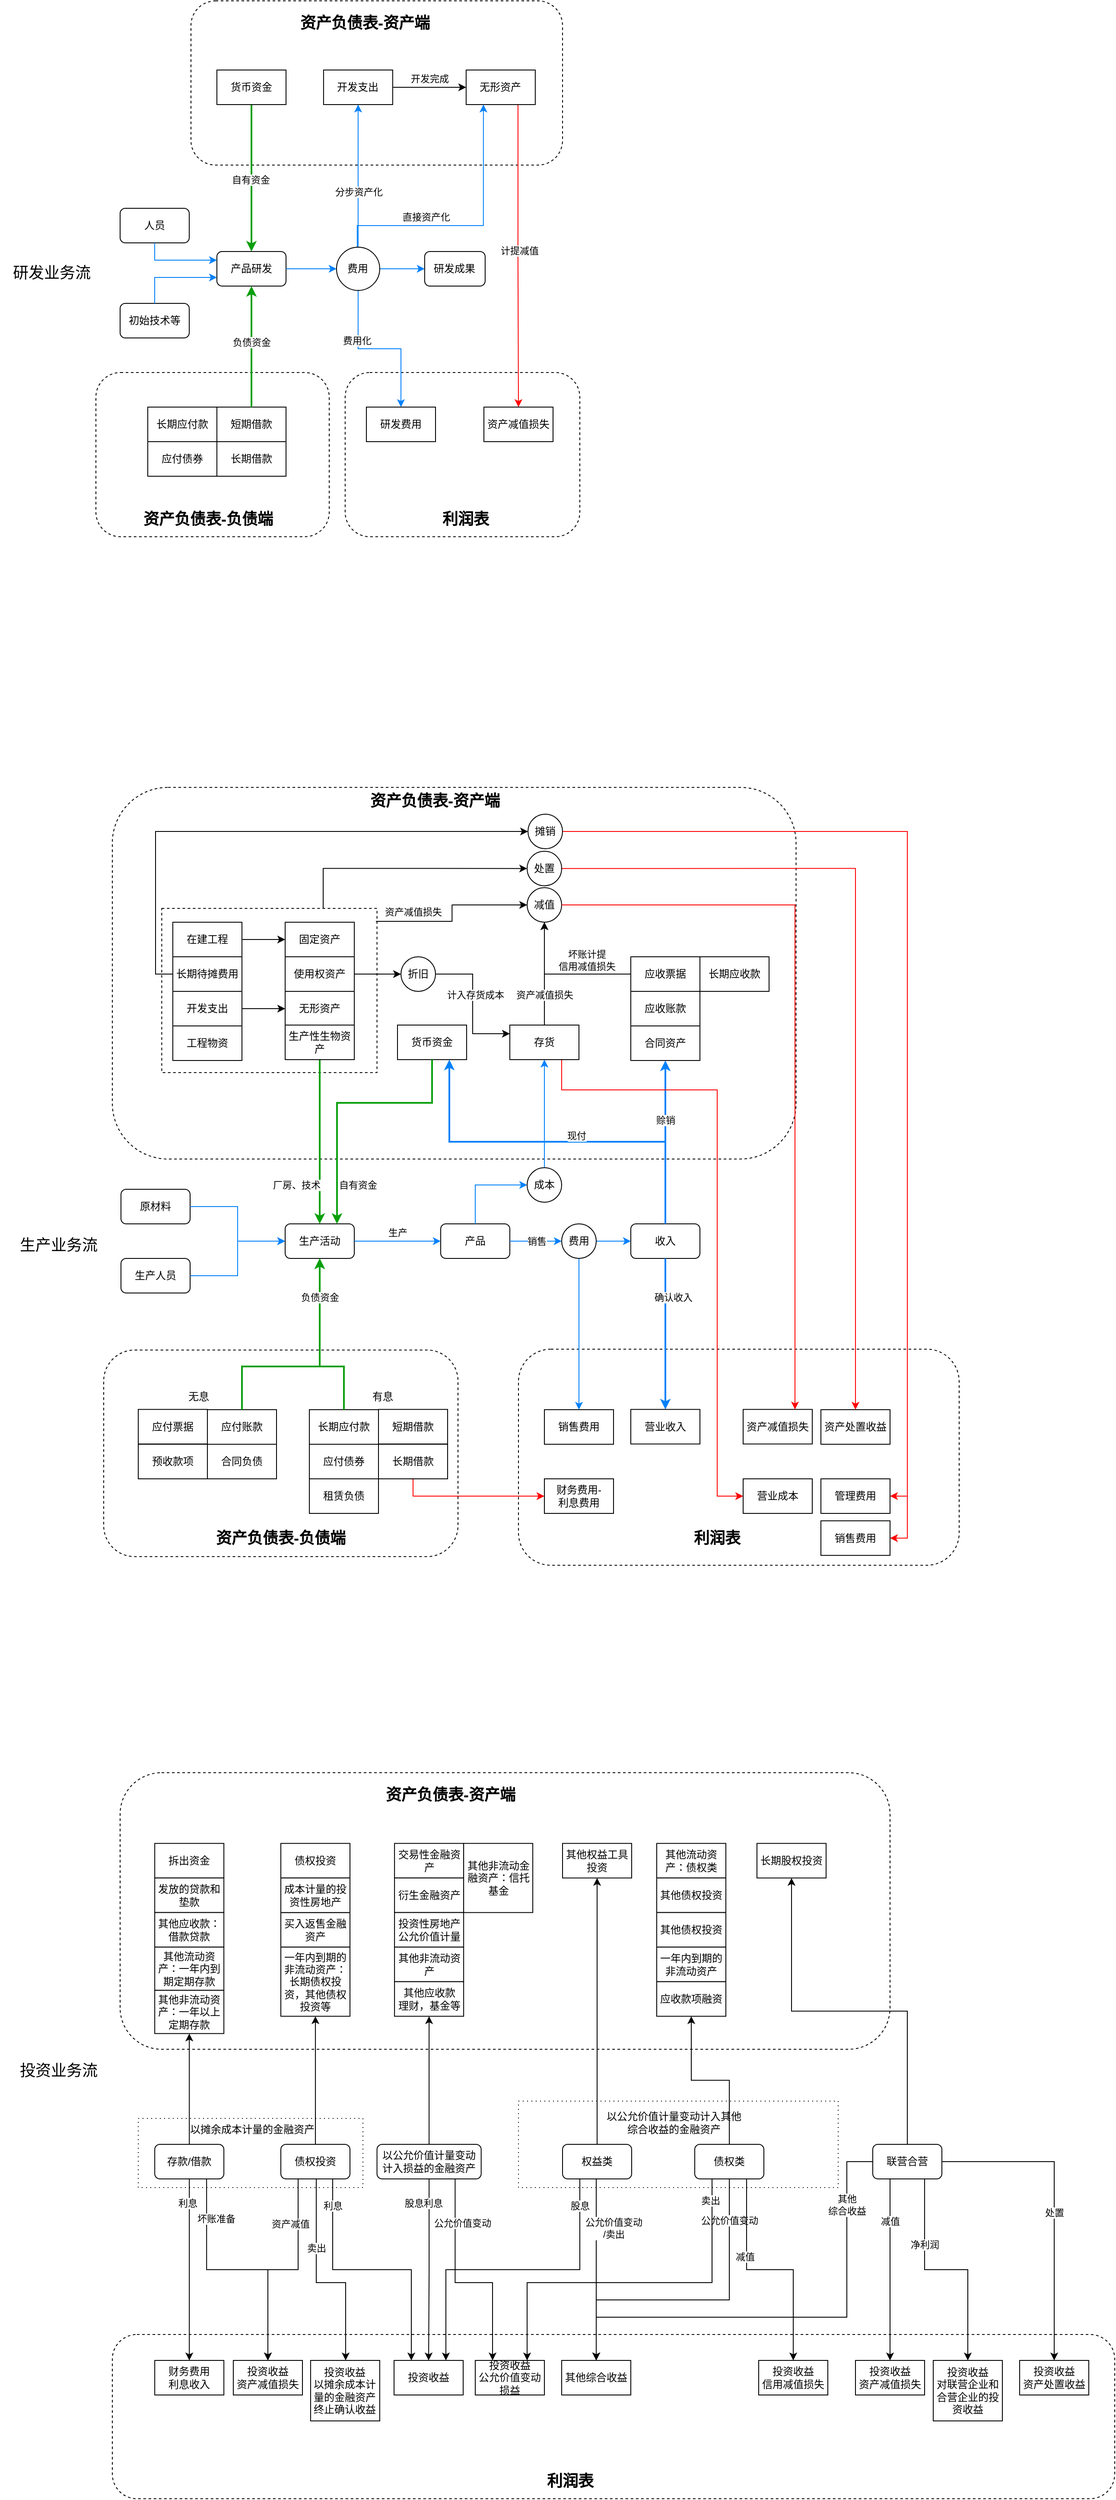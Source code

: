 <mxfile version="24.9.0">
  <diagram name="Page-1" id="RIPOSOB8vfV2EPrKnL5X">
    <mxGraphModel dx="1529" dy="955" grid="1" gridSize="10" guides="1" tooltips="1" connect="1" arrows="1" fold="1" page="1" pageScale="1" pageWidth="850" pageHeight="1100" math="0" shadow="0">
      <root>
        <mxCell id="0" />
        <mxCell id="1" parent="0" />
        <mxCell id="g10ouUUuRNhTddTcwMs_-15" value="" style="rounded=1;whiteSpace=wrap;html=1;dashed=1;" vertex="1" parent="1">
          <mxGeometry x="130" y="1080" width="791.25" height="430" as="geometry" />
        </mxCell>
        <mxCell id="g10ouUUuRNhTddTcwMs_-18" value="" style="rounded=0;whiteSpace=wrap;html=1;dashed=1;" vertex="1" parent="1">
          <mxGeometry x="187.19" y="1220" width="249.09" height="190" as="geometry" />
        </mxCell>
        <mxCell id="5t_itrXpZTU33Db9cG_B-16" value="" style="rounded=0;whiteSpace=wrap;html=1;dashed=1;dashPattern=1 4;" parent="1" vertex="1">
          <mxGeometry x="600" y="2600" width="370" height="100" as="geometry" />
        </mxCell>
        <mxCell id="5t_itrXpZTU33Db9cG_B-13" value="" style="rounded=0;whiteSpace=wrap;html=1;dashed=1;dashPattern=1 4;" parent="1" vertex="1">
          <mxGeometry x="160" y="2620" width="260" height="80" as="geometry" />
        </mxCell>
        <mxCell id="PDw0ZhWUSigSXVAjHn8G-229" value="" style="rounded=1;whiteSpace=wrap;html=1;dashed=1;" parent="1" vertex="1">
          <mxGeometry x="399.44" y="600" width="271.56" height="190" as="geometry" />
        </mxCell>
        <mxCell id="PDw0ZhWUSigSXVAjHn8G-230" value="&lt;span style=&quot;font-size: 18px;&quot;&gt;&lt;b&gt;利润表&lt;/b&gt;&lt;/span&gt;" style="text;html=1;align=center;verticalAlign=middle;whiteSpace=wrap;rounded=0;" parent="1" vertex="1">
          <mxGeometry x="459.354" y="759.998" width="160.169" height="20.821" as="geometry" />
        </mxCell>
        <mxCell id="PDw0ZhWUSigSXVAjHn8G-227" value="" style="rounded=1;whiteSpace=wrap;html=1;dashed=1;" parent="1" vertex="1">
          <mxGeometry x="111" y="600" width="270" height="190" as="geometry" />
        </mxCell>
        <mxCell id="PDw0ZhWUSigSXVAjHn8G-228" value="&lt;span style=&quot;font-size: 18px;&quot;&gt;&lt;b&gt;资产负债表-负债端&lt;/b&gt;&lt;/span&gt;" style="text;html=1;align=center;verticalAlign=middle;whiteSpace=wrap;rounded=0;" parent="1" vertex="1">
          <mxGeometry x="160.914" y="759.998" width="160.169" height="20.821" as="geometry" />
        </mxCell>
        <mxCell id="PDw0ZhWUSigSXVAjHn8G-225" value="" style="rounded=1;whiteSpace=wrap;html=1;dashed=1;" parent="1" vertex="1">
          <mxGeometry x="221" y="170" width="430" height="190" as="geometry" />
        </mxCell>
        <mxCell id="PDw0ZhWUSigSXVAjHn8G-226" value="&lt;span style=&quot;font-size: 18px;&quot;&gt;&lt;b&gt;资产负债表-资产端&lt;/b&gt;&lt;/span&gt;" style="text;html=1;align=center;verticalAlign=middle;whiteSpace=wrap;rounded=0;" parent="1" vertex="1">
          <mxGeometry x="344.12" y="180" width="156.88" height="31.82" as="geometry" />
        </mxCell>
        <mxCell id="PDw0ZhWUSigSXVAjHn8G-161" value="" style="rounded=1;whiteSpace=wrap;html=1;dashed=1;" parent="1" vertex="1">
          <mxGeometry x="600" y="1730" width="510" height="250" as="geometry" />
        </mxCell>
        <mxCell id="PDw0ZhWUSigSXVAjHn8G-168" value="" style="rounded=1;whiteSpace=wrap;html=1;dashed=1;" parent="1" vertex="1">
          <mxGeometry x="120" y="1731" width="410.01" height="239" as="geometry" />
        </mxCell>
        <mxCell id="PDw0ZhWUSigSXVAjHn8G-4" value="&lt;font style=&quot;font-size: 18px;&quot;&gt;研发业务流&lt;/font&gt;" style="text;html=1;align=center;verticalAlign=middle;whiteSpace=wrap;rounded=0;" parent="1" vertex="1">
          <mxGeometry y="460" width="120" height="50" as="geometry" />
        </mxCell>
        <mxCell id="PDw0ZhWUSigSXVAjHn8G-14" style="edgeStyle=orthogonalEdgeStyle;rounded=0;orthogonalLoop=1;jettySize=auto;html=1;exitX=0.5;exitY=1;exitDx=0;exitDy=0;strokeColor=#0081fa;strokeWidth=1;" parent="1" source="PDw0ZhWUSigSXVAjHn8G-37" target="PDw0ZhWUSigSXVAjHn8G-13" edge="1">
          <mxGeometry relative="1" as="geometry" />
        </mxCell>
        <mxCell id="PDw0ZhWUSigSXVAjHn8G-15" value="费用化" style="edgeLabel;html=1;align=center;verticalAlign=middle;resizable=0;points=[];" parent="PDw0ZhWUSigSXVAjHn8G-14" vertex="1" connectable="0">
          <mxGeometry x="-0.375" y="-2" relative="1" as="geometry">
            <mxPoint as="offset" />
          </mxGeometry>
        </mxCell>
        <mxCell id="PDw0ZhWUSigSXVAjHn8G-27" style="edgeStyle=orthogonalEdgeStyle;rounded=0;orthogonalLoop=1;jettySize=auto;html=1;exitX=1;exitY=0.5;exitDx=0;exitDy=0;strokeColor=#0081fa;" parent="1" source="PDw0ZhWUSigSXVAjHn8G-37" target="PDw0ZhWUSigSXVAjHn8G-7" edge="1">
          <mxGeometry relative="1" as="geometry" />
        </mxCell>
        <mxCell id="PDw0ZhWUSigSXVAjHn8G-6" value="产品研发" style="rounded=1;whiteSpace=wrap;html=1;" parent="1" vertex="1">
          <mxGeometry x="251" y="460" width="80" height="40" as="geometry" />
        </mxCell>
        <mxCell id="PDw0ZhWUSigSXVAjHn8G-7" value="研发成果" style="rounded=1;whiteSpace=wrap;html=1;" parent="1" vertex="1">
          <mxGeometry x="491.44" y="460" width="70" height="40" as="geometry" />
        </mxCell>
        <mxCell id="PDw0ZhWUSigSXVAjHn8G-13" value="研发费用" style="rounded=0;whiteSpace=wrap;html=1;" parent="1" vertex="1">
          <mxGeometry x="424" y="640" width="80" height="40" as="geometry" />
        </mxCell>
        <mxCell id="PDw0ZhWUSigSXVAjHn8G-16" style="edgeStyle=orthogonalEdgeStyle;rounded=0;orthogonalLoop=1;jettySize=auto;html=1;exitX=0.5;exitY=0;exitDx=0;exitDy=0;strokeColor=#0081fa;strokeWidth=1;entryX=0.5;entryY=1;entryDx=0;entryDy=0;" parent="1" source="PDw0ZhWUSigSXVAjHn8G-37" edge="1">
          <mxGeometry relative="1" as="geometry">
            <mxPoint x="299.44" y="510" as="sourcePoint" />
            <mxPoint x="414.44" y="290" as="targetPoint" />
          </mxGeometry>
        </mxCell>
        <mxCell id="PDw0ZhWUSigSXVAjHn8G-17" value="分步资产化" style="edgeLabel;html=1;align=center;verticalAlign=middle;resizable=0;points=[];" parent="PDw0ZhWUSigSXVAjHn8G-16" vertex="1" connectable="0">
          <mxGeometry x="-0.375" y="-2" relative="1" as="geometry">
            <mxPoint x="-2" y="-13" as="offset" />
          </mxGeometry>
        </mxCell>
        <mxCell id="PDw0ZhWUSigSXVAjHn8G-22" value="开发完成" style="edgeStyle=orthogonalEdgeStyle;rounded=0;orthogonalLoop=1;jettySize=auto;html=1;exitX=1;exitY=0.5;exitDx=0;exitDy=0;" parent="1" target="PDw0ZhWUSigSXVAjHn8G-19" edge="1">
          <mxGeometry y="10" relative="1" as="geometry">
            <mxPoint x="454.44" y="270" as="sourcePoint" />
            <Array as="points">
              <mxPoint x="491.44" y="270" />
              <mxPoint x="491.44" y="270" />
            </Array>
            <mxPoint as="offset" />
          </mxGeometry>
        </mxCell>
        <mxCell id="PDw0ZhWUSigSXVAjHn8G-18" value="开发支出" style="rounded=0;whiteSpace=wrap;html=1;" parent="1" vertex="1">
          <mxGeometry x="374.44" y="250" width="80" height="40" as="geometry" />
        </mxCell>
        <mxCell id="PDw0ZhWUSigSXVAjHn8G-25" style="edgeStyle=orthogonalEdgeStyle;rounded=0;orthogonalLoop=1;jettySize=auto;html=1;exitX=0.75;exitY=1;exitDx=0;exitDy=0;entryX=0.5;entryY=0;entryDx=0;entryDy=0;strokeColor=#ff0000;" parent="1" source="PDw0ZhWUSigSXVAjHn8G-19" target="PDw0ZhWUSigSXVAjHn8G-23" edge="1">
          <mxGeometry relative="1" as="geometry" />
        </mxCell>
        <mxCell id="PDw0ZhWUSigSXVAjHn8G-26" value="计提减值" style="edgeLabel;html=1;align=center;verticalAlign=middle;resizable=0;points=[];" parent="PDw0ZhWUSigSXVAjHn8G-25" vertex="1" connectable="0">
          <mxGeometry x="-0.039" y="1" relative="1" as="geometry">
            <mxPoint as="offset" />
          </mxGeometry>
        </mxCell>
        <mxCell id="PDw0ZhWUSigSXVAjHn8G-19" value="无形资产" style="rounded=0;whiteSpace=wrap;html=1;" parent="1" vertex="1">
          <mxGeometry x="539.44" y="250" width="80" height="40" as="geometry" />
        </mxCell>
        <mxCell id="PDw0ZhWUSigSXVAjHn8G-23" value="资产减值损失" style="rounded=0;whiteSpace=wrap;html=1;" parent="1" vertex="1">
          <mxGeometry x="560" y="640" width="80" height="40" as="geometry" />
        </mxCell>
        <mxCell id="PDw0ZhWUSigSXVAjHn8G-30" style="edgeStyle=orthogonalEdgeStyle;rounded=0;orthogonalLoop=1;jettySize=auto;html=1;strokeColor=#0081fa;strokeWidth=1;exitX=0.5;exitY=0;exitDx=0;exitDy=0;entryX=0.25;entryY=1;entryDx=0;entryDy=0;" parent="1" target="PDw0ZhWUSigSXVAjHn8G-19" edge="1">
          <mxGeometry relative="1" as="geometry">
            <mxPoint x="413.44" y="455" as="sourcePoint" />
            <mxPoint x="771.44" y="430" as="targetPoint" />
            <Array as="points">
              <mxPoint x="413" y="430" />
              <mxPoint x="559" y="430" />
            </Array>
          </mxGeometry>
        </mxCell>
        <mxCell id="PDw0ZhWUSigSXVAjHn8G-31" value="直接资产化" style="edgeLabel;html=1;align=center;verticalAlign=middle;resizable=0;points=[];" parent="PDw0ZhWUSigSXVAjHn8G-30" vertex="1" connectable="0">
          <mxGeometry x="-0.375" y="-2" relative="1" as="geometry">
            <mxPoint x="7" y="-12" as="offset" />
          </mxGeometry>
        </mxCell>
        <mxCell id="PDw0ZhWUSigSXVAjHn8G-35" value="人员" style="rounded=1;whiteSpace=wrap;html=1;" parent="1" vertex="1">
          <mxGeometry x="139" y="410" width="80" height="40" as="geometry" />
        </mxCell>
        <mxCell id="PDw0ZhWUSigSXVAjHn8G-36" value="初始技术等" style="rounded=1;whiteSpace=wrap;html=1;" parent="1" vertex="1">
          <mxGeometry x="139" y="520" width="80" height="40" as="geometry" />
        </mxCell>
        <mxCell id="PDw0ZhWUSigSXVAjHn8G-39" value="" style="edgeStyle=orthogonalEdgeStyle;rounded=0;orthogonalLoop=1;jettySize=auto;html=1;exitX=1;exitY=0.5;exitDx=0;exitDy=0;strokeColor=#0081fa;" parent="1" source="PDw0ZhWUSigSXVAjHn8G-6" target="PDw0ZhWUSigSXVAjHn8G-37" edge="1">
          <mxGeometry relative="1" as="geometry">
            <mxPoint x="299" y="480" as="sourcePoint" />
            <mxPoint x="424" y="480" as="targetPoint" />
          </mxGeometry>
        </mxCell>
        <mxCell id="PDw0ZhWUSigSXVAjHn8G-37" value="费用" style="ellipse;whiteSpace=wrap;html=1;aspect=fixed;" parent="1" vertex="1">
          <mxGeometry x="389.44" y="455" width="50" height="50" as="geometry" />
        </mxCell>
        <mxCell id="PDw0ZhWUSigSXVAjHn8G-42" value="" style="edgeStyle=orthogonalEdgeStyle;rounded=0;orthogonalLoop=1;jettySize=auto;html=1;strokeColor=#0081fa;exitX=0.5;exitY=1;exitDx=0;exitDy=0;entryX=0;entryY=0.25;entryDx=0;entryDy=0;" parent="1" source="PDw0ZhWUSigSXVAjHn8G-35" target="PDw0ZhWUSigSXVAjHn8G-6" edge="1">
          <mxGeometry relative="1" as="geometry">
            <mxPoint x="251" y="530" as="sourcePoint" />
            <mxPoint x="369" y="490" as="targetPoint" />
          </mxGeometry>
        </mxCell>
        <mxCell id="PDw0ZhWUSigSXVAjHn8G-43" value="" style="edgeStyle=orthogonalEdgeStyle;rounded=0;orthogonalLoop=1;jettySize=auto;html=1;strokeColor=#0081fa;exitX=0.5;exitY=0;exitDx=0;exitDy=0;entryX=0;entryY=0.75;entryDx=0;entryDy=0;" parent="1" source="PDw0ZhWUSigSXVAjHn8G-36" target="PDw0ZhWUSigSXVAjHn8G-6" edge="1">
          <mxGeometry relative="1" as="geometry">
            <mxPoint x="189" y="460" as="sourcePoint" />
            <mxPoint x="261" y="480" as="targetPoint" />
          </mxGeometry>
        </mxCell>
        <mxCell id="PDw0ZhWUSigSXVAjHn8G-45" value="" style="edgeStyle=orthogonalEdgeStyle;rounded=0;orthogonalLoop=1;jettySize=auto;html=1;exitX=0.5;exitY=1;exitDx=0;exitDy=0;strokeColor=#099f0c;strokeWidth=2;entryX=0.5;entryY=0;entryDx=0;entryDy=0;" parent="1" source="PDw0ZhWUSigSXVAjHn8G-9" target="PDw0ZhWUSigSXVAjHn8G-6" edge="1">
          <mxGeometry relative="1" as="geometry">
            <mxPoint x="291" y="235" as="sourcePoint" />
            <mxPoint x="291" y="360" as="targetPoint" />
          </mxGeometry>
        </mxCell>
        <mxCell id="PDw0ZhWUSigSXVAjHn8G-55" value="自有资金" style="edgeLabel;html=1;align=center;verticalAlign=middle;resizable=0;points=[];" parent="PDw0ZhWUSigSXVAjHn8G-45" vertex="1" connectable="0">
          <mxGeometry x="0.021" y="-1" relative="1" as="geometry">
            <mxPoint as="offset" />
          </mxGeometry>
        </mxCell>
        <mxCell id="PDw0ZhWUSigSXVAjHn8G-9" value="货币资金" style="rounded=0;whiteSpace=wrap;html=1;" parent="1" vertex="1">
          <mxGeometry x="251" y="250" width="80" height="40" as="geometry" />
        </mxCell>
        <mxCell id="PDw0ZhWUSigSXVAjHn8G-47" value="应付债券" style="rounded=0;whiteSpace=wrap;html=1;" parent="1" vertex="1">
          <mxGeometry x="171" y="680" width="80" height="40" as="geometry" />
        </mxCell>
        <mxCell id="PDw0ZhWUSigSXVAjHn8G-48" value="短期借款" style="rounded=0;whiteSpace=wrap;html=1;" parent="1" vertex="1">
          <mxGeometry x="251" y="640" width="80" height="40" as="geometry" />
        </mxCell>
        <mxCell id="PDw0ZhWUSigSXVAjHn8G-49" value="长期借款" style="rounded=0;whiteSpace=wrap;html=1;" parent="1" vertex="1">
          <mxGeometry x="251" y="680" width="80" height="40" as="geometry" />
        </mxCell>
        <mxCell id="PDw0ZhWUSigSXVAjHn8G-50" value="长期应付款" style="rounded=0;whiteSpace=wrap;html=1;" parent="1" vertex="1">
          <mxGeometry x="171" y="640" width="80" height="40" as="geometry" />
        </mxCell>
        <mxCell id="PDw0ZhWUSigSXVAjHn8G-56" value="" style="edgeStyle=orthogonalEdgeStyle;rounded=0;orthogonalLoop=1;jettySize=auto;html=1;exitX=0.5;exitY=0;exitDx=0;exitDy=0;strokeColor=#099f0c;strokeWidth=2;entryX=0.5;entryY=1;entryDx=0;entryDy=0;" parent="1" source="PDw0ZhWUSigSXVAjHn8G-48" target="PDw0ZhWUSigSXVAjHn8G-6" edge="1">
          <mxGeometry relative="1" as="geometry">
            <mxPoint x="221" y="300" as="sourcePoint" />
            <mxPoint x="301" y="500" as="targetPoint" />
          </mxGeometry>
        </mxCell>
        <mxCell id="PDw0ZhWUSigSXVAjHn8G-231" value="负债资金" style="edgeLabel;html=1;align=center;verticalAlign=middle;resizable=0;points=[];" parent="PDw0ZhWUSigSXVAjHn8G-56" vertex="1" connectable="0">
          <mxGeometry x="0.077" relative="1" as="geometry">
            <mxPoint as="offset" />
          </mxGeometry>
        </mxCell>
        <mxCell id="PDw0ZhWUSigSXVAjHn8G-60" value="生产人员" style="rounded=1;whiteSpace=wrap;html=1;" parent="1" vertex="1">
          <mxGeometry x="140" y="1625" width="80" height="40" as="geometry" />
        </mxCell>
        <mxCell id="PDw0ZhWUSigSXVAjHn8G-61" value="生产活动" style="rounded=1;whiteSpace=wrap;html=1;" parent="1" vertex="1">
          <mxGeometry x="330" y="1585" width="80" height="40" as="geometry" />
        </mxCell>
        <mxCell id="PDw0ZhWUSigSXVAjHn8G-64" value="无形资产" style="rounded=0;whiteSpace=wrap;html=1;" parent="1" vertex="1">
          <mxGeometry x="330" y="1316" width="80" height="40" as="geometry" />
        </mxCell>
        <mxCell id="PDw0ZhWUSigSXVAjHn8G-66" value="货币资金" style="rounded=0;whiteSpace=wrap;html=1;" parent="1" vertex="1">
          <mxGeometry x="460" y="1355" width="80" height="40" as="geometry" />
        </mxCell>
        <mxCell id="PDw0ZhWUSigSXVAjHn8G-67" value="应付债券" style="rounded=0;whiteSpace=wrap;html=1;" parent="1" vertex="1">
          <mxGeometry x="358" y="1840" width="80" height="40" as="geometry" />
        </mxCell>
        <mxCell id="PDw0ZhWUSigSXVAjHn8G-171" style="edgeStyle=orthogonalEdgeStyle;rounded=0;orthogonalLoop=1;jettySize=auto;html=1;exitX=0.5;exitY=1;exitDx=0;exitDy=0;strokeColor=#ff0000;" parent="1" source="PDw0ZhWUSigSXVAjHn8G-69" target="PDw0ZhWUSigSXVAjHn8G-170" edge="1">
          <mxGeometry relative="1" as="geometry" />
        </mxCell>
        <mxCell id="PDw0ZhWUSigSXVAjHn8G-69" value="长期借款" style="rounded=0;whiteSpace=wrap;html=1;" parent="1" vertex="1">
          <mxGeometry x="438" y="1840" width="80" height="40" as="geometry" />
        </mxCell>
        <mxCell id="PDw0ZhWUSigSXVAjHn8G-70" value="长期应付款" style="rounded=0;whiteSpace=wrap;html=1;" parent="1" vertex="1">
          <mxGeometry x="358" y="1800" width="80" height="40" as="geometry" />
        </mxCell>
        <mxCell id="PDw0ZhWUSigSXVAjHn8G-74" value="" style="edgeStyle=orthogonalEdgeStyle;rounded=0;orthogonalLoop=1;jettySize=auto;html=1;strokeColor=#0081fa;exitX=1;exitY=0.5;exitDx=0;exitDy=0;entryX=0;entryY=0.5;entryDx=0;entryDy=0;" parent="1" source="PDw0ZhWUSigSXVAjHn8G-60" target="PDw0ZhWUSigSXVAjHn8G-61" edge="1">
          <mxGeometry relative="1" as="geometry">
            <mxPoint x="230" y="1615" as="sourcePoint" />
            <mxPoint x="340" y="1615" as="targetPoint" />
          </mxGeometry>
        </mxCell>
        <mxCell id="PDw0ZhWUSigSXVAjHn8G-75" value="" style="edgeStyle=orthogonalEdgeStyle;rounded=0;orthogonalLoop=1;jettySize=auto;html=1;strokeColor=#099f0c;strokeWidth=2;exitX=0.5;exitY=0;exitDx=0;exitDy=0;entryX=0.5;entryY=1;entryDx=0;entryDy=0;" parent="1" source="PDw0ZhWUSigSXVAjHn8G-70" target="PDw0ZhWUSigSXVAjHn8G-61" edge="1">
          <mxGeometry relative="1" as="geometry">
            <mxPoint x="240" y="1690" as="sourcePoint" />
            <mxPoint x="410" y="1640" as="targetPoint" />
            <Array as="points">
              <mxPoint x="398" y="1750" />
              <mxPoint x="370" y="1750" />
            </Array>
          </mxGeometry>
        </mxCell>
        <mxCell id="PDw0ZhWUSigSXVAjHn8G-156" style="edgeStyle=orthogonalEdgeStyle;rounded=0;orthogonalLoop=1;jettySize=auto;html=1;entryX=0;entryY=0.5;entryDx=0;entryDy=0;exitX=0.995;exitY=0.079;exitDx=0;exitDy=0;exitPerimeter=0;" parent="1" source="g10ouUUuRNhTddTcwMs_-18" target="PDw0ZhWUSigSXVAjHn8G-155" edge="1">
          <mxGeometry relative="1" as="geometry">
            <mxPoint x="445" y="1216" as="sourcePoint" />
          </mxGeometry>
        </mxCell>
        <mxCell id="5t_itrXpZTU33Db9cG_B-2" value="资产减值损失" style="edgeLabel;html=1;align=center;verticalAlign=middle;resizable=0;points=[];" parent="PDw0ZhWUSigSXVAjHn8G-156" vertex="1" connectable="0">
          <mxGeometry x="-0.133" y="-3" relative="1" as="geometry">
            <mxPoint x="-41" y="-14" as="offset" />
          </mxGeometry>
        </mxCell>
        <mxCell id="PDw0ZhWUSigSXVAjHn8G-305" style="edgeStyle=orthogonalEdgeStyle;rounded=0;orthogonalLoop=1;jettySize=auto;html=1;exitX=0.75;exitY=0;exitDx=0;exitDy=0;entryX=0;entryY=0.5;entryDx=0;entryDy=0;" parent="1" source="g10ouUUuRNhTddTcwMs_-18" target="PDw0ZhWUSigSXVAjHn8G-304" edge="1">
          <mxGeometry relative="1" as="geometry" />
        </mxCell>
        <mxCell id="PDw0ZhWUSigSXVAjHn8G-77" value="固定资产" style="rounded=0;whiteSpace=wrap;html=1;" parent="1" vertex="1">
          <mxGeometry x="330" y="1236" width="80" height="40" as="geometry" />
        </mxCell>
        <mxCell id="PDw0ZhWUSigSXVAjHn8G-78" value="" style="edgeStyle=orthogonalEdgeStyle;rounded=0;orthogonalLoop=1;jettySize=auto;html=1;strokeColor=#099f0c;strokeWidth=2;exitX=0.5;exitY=1;exitDx=0;exitDy=0;entryX=0.5;entryY=0;entryDx=0;entryDy=0;" parent="1" source="PDw0ZhWUSigSXVAjHn8G-84" target="PDw0ZhWUSigSXVAjHn8G-61" edge="1">
          <mxGeometry relative="1" as="geometry">
            <mxPoint x="240" y="1425" as="sourcePoint" />
            <mxPoint x="370" y="1560" as="targetPoint" />
            <Array as="points" />
          </mxGeometry>
        </mxCell>
        <mxCell id="PDw0ZhWUSigSXVAjHn8G-79" value="厂房、技术" style="edgeLabel;html=1;align=center;verticalAlign=middle;resizable=0;points=[];" parent="PDw0ZhWUSigSXVAjHn8G-78" vertex="1" connectable="0">
          <mxGeometry x="0.021" y="-1" relative="1" as="geometry">
            <mxPoint x="-26" y="48" as="offset" />
          </mxGeometry>
        </mxCell>
        <mxCell id="PDw0ZhWUSigSXVAjHn8G-80" value="" style="edgeStyle=orthogonalEdgeStyle;rounded=0;orthogonalLoop=1;jettySize=auto;html=1;strokeColor=#099f0c;strokeWidth=2;exitX=0.5;exitY=1;exitDx=0;exitDy=0;entryX=0.75;entryY=0;entryDx=0;entryDy=0;" parent="1" source="PDw0ZhWUSigSXVAjHn8G-66" target="PDw0ZhWUSigSXVAjHn8G-61" edge="1">
          <mxGeometry relative="1" as="geometry">
            <mxPoint x="180" y="1445" as="sourcePoint" />
            <mxPoint x="370" y="1555" as="targetPoint" />
            <Array as="points">
              <mxPoint x="500" y="1445" />
              <mxPoint x="390" y="1445" />
            </Array>
          </mxGeometry>
        </mxCell>
        <mxCell id="PDw0ZhWUSigSXVAjHn8G-81" value="自有资金" style="edgeLabel;html=1;align=center;verticalAlign=middle;resizable=0;points=[];" parent="PDw0ZhWUSigSXVAjHn8G-80" vertex="1" connectable="0">
          <mxGeometry x="0.021" y="-1" relative="1" as="geometry">
            <mxPoint x="17" y="96" as="offset" />
          </mxGeometry>
        </mxCell>
        <mxCell id="g10ouUUuRNhTddTcwMs_-21" style="edgeStyle=orthogonalEdgeStyle;rounded=0;orthogonalLoop=1;jettySize=auto;html=1;exitX=1;exitY=0.5;exitDx=0;exitDy=0;entryX=0;entryY=0.5;entryDx=0;entryDy=0;" edge="1" parent="1" source="PDw0ZhWUSigSXVAjHn8G-83" target="g10ouUUuRNhTddTcwMs_-2">
          <mxGeometry relative="1" as="geometry" />
        </mxCell>
        <mxCell id="PDw0ZhWUSigSXVAjHn8G-83" value="使用权资产" style="rounded=0;whiteSpace=wrap;html=1;" parent="1" vertex="1">
          <mxGeometry x="330" y="1276" width="80" height="40" as="geometry" />
        </mxCell>
        <mxCell id="PDw0ZhWUSigSXVAjHn8G-84" value="生产性生物资产" style="rounded=0;whiteSpace=wrap;html=1;" parent="1" vertex="1">
          <mxGeometry x="330" y="1355" width="80" height="40" as="geometry" />
        </mxCell>
        <mxCell id="PDw0ZhWUSigSXVAjHn8G-145" style="edgeStyle=orthogonalEdgeStyle;rounded=0;orthogonalLoop=1;jettySize=auto;html=1;exitX=0.5;exitY=0;exitDx=0;exitDy=0;entryX=0.5;entryY=1;entryDx=0;entryDy=0;strokeColor=#0081fa;" parent="1" source="PDw0ZhWUSigSXVAjHn8G-222" target="PDw0ZhWUSigSXVAjHn8G-144" edge="1">
          <mxGeometry relative="1" as="geometry">
            <Array as="points" />
          </mxGeometry>
        </mxCell>
        <mxCell id="PDw0ZhWUSigSXVAjHn8G-88" value="产品" style="rounded=1;whiteSpace=wrap;html=1;" parent="1" vertex="1">
          <mxGeometry x="510" y="1585" width="80" height="40" as="geometry" />
        </mxCell>
        <mxCell id="PDw0ZhWUSigSXVAjHn8G-95" value="收入" style="rounded=1;whiteSpace=wrap;html=1;" parent="1" vertex="1">
          <mxGeometry x="730" y="1585" width="80" height="40" as="geometry" />
        </mxCell>
        <mxCell id="PDw0ZhWUSigSXVAjHn8G-159" style="edgeStyle=orthogonalEdgeStyle;rounded=0;orthogonalLoop=1;jettySize=auto;html=1;exitX=0;exitY=0.5;exitDx=0;exitDy=0;entryX=0.5;entryY=1;entryDx=0;entryDy=0;" parent="1" source="PDw0ZhWUSigSXVAjHn8G-99" target="PDw0ZhWUSigSXVAjHn8G-155" edge="1">
          <mxGeometry relative="1" as="geometry" />
        </mxCell>
        <mxCell id="PDw0ZhWUSigSXVAjHn8G-215" value="坏账计提&lt;br&gt;信用减值损失" style="edgeLabel;html=1;align=center;verticalAlign=middle;resizable=0;points=[];" parent="PDw0ZhWUSigSXVAjHn8G-159" vertex="1" connectable="0">
          <mxGeometry x="-0.258" y="3" relative="1" as="geometry">
            <mxPoint x="8" y="-19" as="offset" />
          </mxGeometry>
        </mxCell>
        <mxCell id="PDw0ZhWUSigSXVAjHn8G-101" style="edgeStyle=orthogonalEdgeStyle;rounded=0;orthogonalLoop=1;jettySize=auto;html=1;exitX=0.5;exitY=0;exitDx=0;exitDy=0;strokeColor=#0081fa;strokeWidth=2;entryX=0.75;entryY=1;entryDx=0;entryDy=0;" parent="1" source="PDw0ZhWUSigSXVAjHn8G-95" target="PDw0ZhWUSigSXVAjHn8G-66" edge="1">
          <mxGeometry relative="1" as="geometry">
            <mxPoint x="-137" y="1610" as="sourcePoint" />
            <mxPoint x="-137" y="1445" as="targetPoint" />
          </mxGeometry>
        </mxCell>
        <mxCell id="PDw0ZhWUSigSXVAjHn8G-104" value="现付" style="edgeLabel;html=1;align=center;verticalAlign=middle;resizable=0;points=[];" parent="PDw0ZhWUSigSXVAjHn8G-101" vertex="1" connectable="0">
          <mxGeometry x="-0.03" y="-2" relative="1" as="geometry">
            <mxPoint x="15" y="-5" as="offset" />
          </mxGeometry>
        </mxCell>
        <mxCell id="PDw0ZhWUSigSXVAjHn8G-105" style="edgeStyle=orthogonalEdgeStyle;rounded=0;orthogonalLoop=1;jettySize=auto;html=1;exitX=0.5;exitY=0;exitDx=0;exitDy=0;strokeColor=#0081fa;strokeWidth=2;entryX=0.5;entryY=1;entryDx=0;entryDy=0;" parent="1" source="PDw0ZhWUSigSXVAjHn8G-95" target="PDw0ZhWUSigSXVAjHn8G-103" edge="1">
          <mxGeometry relative="1" as="geometry">
            <mxPoint x="780" y="1570" as="sourcePoint" />
            <mxPoint x="770" y="1400" as="targetPoint" />
          </mxGeometry>
        </mxCell>
        <mxCell id="PDw0ZhWUSigSXVAjHn8G-106" value="赊销" style="edgeLabel;html=1;align=center;verticalAlign=middle;resizable=0;points=[];" parent="PDw0ZhWUSigSXVAjHn8G-105" vertex="1" connectable="0">
          <mxGeometry x="-0.03" y="-2" relative="1" as="geometry">
            <mxPoint x="-2" y="-29" as="offset" />
          </mxGeometry>
        </mxCell>
        <mxCell id="PDw0ZhWUSigSXVAjHn8G-108" style="edgeStyle=orthogonalEdgeStyle;rounded=0;orthogonalLoop=1;jettySize=auto;html=1;exitX=0.5;exitY=1;exitDx=0;exitDy=0;strokeColor=#0081fa;strokeWidth=2;entryX=0.5;entryY=0;entryDx=0;entryDy=0;" parent="1" source="PDw0ZhWUSigSXVAjHn8G-95" target="PDw0ZhWUSigSXVAjHn8G-107" edge="1">
          <mxGeometry relative="1" as="geometry">
            <mxPoint x="780" y="1570" as="sourcePoint" />
            <mxPoint x="820" y="1755" as="targetPoint" />
          </mxGeometry>
        </mxCell>
        <mxCell id="PDw0ZhWUSigSXVAjHn8G-109" value="确认收入" style="edgeLabel;html=1;align=center;verticalAlign=middle;resizable=0;points=[];" parent="PDw0ZhWUSigSXVAjHn8G-108" vertex="1" connectable="0">
          <mxGeometry x="-0.03" y="-2" relative="1" as="geometry">
            <mxPoint x="11" y="-40" as="offset" />
          </mxGeometry>
        </mxCell>
        <mxCell id="PDw0ZhWUSigSXVAjHn8G-142" value="&lt;font style=&quot;font-size: 18px;&quot;&gt;生产业务流&lt;/font&gt;" style="text;html=1;align=center;verticalAlign=middle;whiteSpace=wrap;rounded=0;" parent="1" vertex="1">
          <mxGeometry x="8" y="1585" width="120" height="50" as="geometry" />
        </mxCell>
        <mxCell id="PDw0ZhWUSigSXVAjHn8G-157" style="edgeStyle=orthogonalEdgeStyle;rounded=0;orthogonalLoop=1;jettySize=auto;html=1;exitX=0.5;exitY=0;exitDx=0;exitDy=0;entryX=0.5;entryY=1;entryDx=0;entryDy=0;" parent="1" source="PDw0ZhWUSigSXVAjHn8G-144" target="PDw0ZhWUSigSXVAjHn8G-155" edge="1">
          <mxGeometry relative="1" as="geometry" />
        </mxCell>
        <mxCell id="5t_itrXpZTU33Db9cG_B-1" value="资产减值损失" style="edgeLabel;html=1;align=center;verticalAlign=middle;resizable=0;points=[];" parent="PDw0ZhWUSigSXVAjHn8G-157" vertex="1" connectable="0">
          <mxGeometry x="-0.344" y="3" relative="1" as="geometry">
            <mxPoint x="3" y="4" as="offset" />
          </mxGeometry>
        </mxCell>
        <mxCell id="PDw0ZhWUSigSXVAjHn8G-180" style="edgeStyle=orthogonalEdgeStyle;rounded=0;orthogonalLoop=1;jettySize=auto;html=1;exitX=0.75;exitY=1;exitDx=0;exitDy=0;entryX=0;entryY=0.5;entryDx=0;entryDy=0;strokeColor=#ff0000;" parent="1" source="PDw0ZhWUSigSXVAjHn8G-144" target="PDw0ZhWUSigSXVAjHn8G-179" edge="1">
          <mxGeometry relative="1" as="geometry">
            <Array as="points">
              <mxPoint x="650" y="1430" />
              <mxPoint x="830" y="1430" />
              <mxPoint x="830" y="1900" />
            </Array>
          </mxGeometry>
        </mxCell>
        <mxCell id="PDw0ZhWUSigSXVAjHn8G-144" value="存货" style="rounded=0;whiteSpace=wrap;html=1;" parent="1" vertex="1">
          <mxGeometry x="590" y="1355" width="80" height="40" as="geometry" />
        </mxCell>
        <mxCell id="PDw0ZhWUSigSXVAjHn8G-148" value="原材料" style="rounded=1;whiteSpace=wrap;html=1;" parent="1" vertex="1">
          <mxGeometry x="140" y="1545" width="80" height="40" as="geometry" />
        </mxCell>
        <mxCell id="PDw0ZhWUSigSXVAjHn8G-151" value="资产减值损失" style="rounded=0;whiteSpace=wrap;html=1;" parent="1" vertex="1">
          <mxGeometry x="860" y="1799.7" width="80" height="40" as="geometry" />
        </mxCell>
        <mxCell id="PDw0ZhWUSigSXVAjHn8G-155" value="减值" style="ellipse;whiteSpace=wrap;html=1;aspect=fixed;" parent="1" vertex="1">
          <mxGeometry x="610" y="1196" width="40" height="40" as="geometry" />
        </mxCell>
        <mxCell id="PDw0ZhWUSigSXVAjHn8G-174" value="" style="edgeStyle=orthogonalEdgeStyle;rounded=0;orthogonalLoop=1;jettySize=auto;html=1;strokeColor=#0081fa;exitX=1;exitY=0.5;exitDx=0;exitDy=0;entryX=0;entryY=0.5;entryDx=0;entryDy=0;" parent="1" source="PDw0ZhWUSigSXVAjHn8G-148" target="PDw0ZhWUSigSXVAjHn8G-61" edge="1">
          <mxGeometry relative="1" as="geometry">
            <mxPoint x="230" y="1630" as="sourcePoint" />
            <mxPoint x="340" y="1615" as="targetPoint" />
          </mxGeometry>
        </mxCell>
        <mxCell id="PDw0ZhWUSigSXVAjHn8G-175" value="" style="edgeStyle=orthogonalEdgeStyle;rounded=0;orthogonalLoop=1;jettySize=auto;html=1;strokeColor=#0081fa;exitX=1;exitY=0.5;exitDx=0;exitDy=0;" parent="1" source="PDw0ZhWUSigSXVAjHn8G-61" target="PDw0ZhWUSigSXVAjHn8G-88" edge="1">
          <mxGeometry relative="1" as="geometry">
            <mxPoint x="230" y="1575" as="sourcePoint" />
            <mxPoint x="340" y="1615" as="targetPoint" />
            <Array as="points">
              <mxPoint x="460" y="1605" />
              <mxPoint x="460" y="1605" />
            </Array>
          </mxGeometry>
        </mxCell>
        <mxCell id="PDw0ZhWUSigSXVAjHn8G-176" value="生产" style="edgeLabel;html=1;align=center;verticalAlign=middle;resizable=0;points=[];" parent="PDw0ZhWUSigSXVAjHn8G-175" vertex="1" connectable="0">
          <mxGeometry x="-0.039" y="1" relative="1" as="geometry">
            <mxPoint x="2" y="-9" as="offset" />
          </mxGeometry>
        </mxCell>
        <mxCell id="PDw0ZhWUSigSXVAjHn8G-177" value="" style="edgeStyle=orthogonalEdgeStyle;rounded=0;orthogonalLoop=1;jettySize=auto;html=1;strokeColor=#0081fa;exitX=1;exitY=0.5;exitDx=0;exitDy=0;entryX=0;entryY=0.5;entryDx=0;entryDy=0;" parent="1" source="PDw0ZhWUSigSXVAjHn8G-218" target="PDw0ZhWUSigSXVAjHn8G-95" edge="1">
          <mxGeometry relative="1" as="geometry">
            <mxPoint x="610" y="1645" as="sourcePoint" />
            <mxPoint x="710" y="1645" as="targetPoint" />
            <Array as="points">
              <mxPoint x="660" y="1605" />
              <mxPoint x="660" y="1605" />
            </Array>
          </mxGeometry>
        </mxCell>
        <mxCell id="PDw0ZhWUSigSXVAjHn8G-170" value="财务费用-&lt;br&gt;利息费用" style="rounded=0;whiteSpace=wrap;html=1;" parent="1" vertex="1">
          <mxGeometry x="630" y="1880" width="80" height="40" as="geometry" />
        </mxCell>
        <mxCell id="PDw0ZhWUSigSXVAjHn8G-179" value="营业成本" style="rounded=0;whiteSpace=wrap;html=1;" parent="1" vertex="1">
          <mxGeometry x="860" y="1880" width="80" height="40" as="geometry" />
        </mxCell>
        <mxCell id="PDw0ZhWUSigSXVAjHn8G-99" value="应收票据" style="rounded=0;whiteSpace=wrap;html=1;" parent="1" vertex="1">
          <mxGeometry x="730" y="1276" width="80" height="40" as="geometry" />
        </mxCell>
        <mxCell id="PDw0ZhWUSigSXVAjHn8G-98" value="应收账款" style="rounded=0;whiteSpace=wrap;html=1;" parent="1" vertex="1">
          <mxGeometry x="730" y="1316" width="80" height="40" as="geometry" />
        </mxCell>
        <mxCell id="PDw0ZhWUSigSXVAjHn8G-103" value="合同资产" style="rounded=0;whiteSpace=wrap;html=1;" parent="1" vertex="1">
          <mxGeometry x="730" y="1356" width="80" height="40" as="geometry" />
        </mxCell>
        <mxCell id="PDw0ZhWUSigSXVAjHn8G-193" value="" style="edgeStyle=orthogonalEdgeStyle;rounded=0;orthogonalLoop=1;jettySize=auto;html=1;exitX=1;exitY=0.5;exitDx=0;exitDy=0;entryX=0.75;entryY=0;entryDx=0;entryDy=0;strokeColor=#ff0000;" parent="1" source="PDw0ZhWUSigSXVAjHn8G-155" target="PDw0ZhWUSigSXVAjHn8G-151" edge="1">
          <mxGeometry relative="1" as="geometry">
            <mxPoint x="655" y="1215" as="sourcePoint" />
            <mxPoint x="880" y="1815" as="targetPoint" />
            <Array as="points">
              <mxPoint x="920" y="1216" />
              <mxPoint x="920" y="1800" />
            </Array>
          </mxGeometry>
        </mxCell>
        <mxCell id="PDw0ZhWUSigSXVAjHn8G-192" value="长期应收款" style="rounded=0;whiteSpace=wrap;html=1;" parent="1" vertex="1">
          <mxGeometry x="810" y="1276" width="80" height="40" as="geometry" />
        </mxCell>
        <mxCell id="g10ouUUuRNhTddTcwMs_-8" style="edgeStyle=orthogonalEdgeStyle;rounded=0;orthogonalLoop=1;jettySize=auto;html=1;exitX=0;exitY=0.5;exitDx=0;exitDy=0;entryX=0;entryY=0.5;entryDx=0;entryDy=0;" edge="1" parent="1" source="PDw0ZhWUSigSXVAjHn8G-200" target="g10ouUUuRNhTddTcwMs_-6">
          <mxGeometry relative="1" as="geometry" />
        </mxCell>
        <mxCell id="PDw0ZhWUSigSXVAjHn8G-200" value="长期待摊费用" style="rounded=0;whiteSpace=wrap;html=1;" parent="1" vertex="1">
          <mxGeometry x="200" y="1276" width="80" height="40" as="geometry" />
        </mxCell>
        <mxCell id="PDw0ZhWUSigSXVAjHn8G-169" value="&lt;span style=&quot;font-size: 18px;&quot;&gt;&lt;b&gt;资产负债表-负债端&lt;/b&gt;&lt;/span&gt;" style="text;html=1;align=center;verticalAlign=middle;whiteSpace=wrap;rounded=0;" parent="1" vertex="1">
          <mxGeometry x="244.924" y="1938.178" width="160.169" height="20.821" as="geometry" />
        </mxCell>
        <mxCell id="PDw0ZhWUSigSXVAjHn8G-68" value="短期借款" style="rounded=0;whiteSpace=wrap;html=1;" parent="1" vertex="1">
          <mxGeometry x="438" y="1799.7" width="80" height="40" as="geometry" />
        </mxCell>
        <mxCell id="PDw0ZhWUSigSXVAjHn8G-202" value="应付票据" style="rounded=0;whiteSpace=wrap;html=1;" parent="1" vertex="1">
          <mxGeometry x="160" y="1799.7" width="80" height="40" as="geometry" />
        </mxCell>
        <mxCell id="PDw0ZhWUSigSXVAjHn8G-203" value="应付账款" style="rounded=0;whiteSpace=wrap;html=1;" parent="1" vertex="1">
          <mxGeometry x="240" y="1800" width="80" height="40" as="geometry" />
        </mxCell>
        <mxCell id="PDw0ZhWUSigSXVAjHn8G-204" value="预收款项" style="rounded=0;whiteSpace=wrap;html=1;" parent="1" vertex="1">
          <mxGeometry x="160" y="1840" width="80" height="40" as="geometry" />
        </mxCell>
        <mxCell id="PDw0ZhWUSigSXVAjHn8G-205" value="合同负债" style="rounded=0;whiteSpace=wrap;html=1;" parent="1" vertex="1">
          <mxGeometry x="240" y="1840" width="80" height="40" as="geometry" />
        </mxCell>
        <mxCell id="PDw0ZhWUSigSXVAjHn8G-206" value="租赁负债" style="rounded=0;whiteSpace=wrap;html=1;" parent="1" vertex="1">
          <mxGeometry x="358" y="1880" width="80" height="40" as="geometry" />
        </mxCell>
        <mxCell id="PDw0ZhWUSigSXVAjHn8G-207" value="" style="edgeStyle=orthogonalEdgeStyle;rounded=0;orthogonalLoop=1;jettySize=auto;html=1;strokeColor=#099f0c;strokeWidth=2;exitX=0.5;exitY=0;exitDx=0;exitDy=0;entryX=0.5;entryY=1;entryDx=0;entryDy=0;" parent="1" source="PDw0ZhWUSigSXVAjHn8G-203" target="PDw0ZhWUSigSXVAjHn8G-61" edge="1">
          <mxGeometry relative="1" as="geometry">
            <mxPoint x="408" y="1810" as="sourcePoint" />
            <mxPoint x="380" y="1610" as="targetPoint" />
            <Array as="points">
              <mxPoint x="280" y="1750" />
              <mxPoint x="370" y="1750" />
            </Array>
          </mxGeometry>
        </mxCell>
        <mxCell id="PDw0ZhWUSigSXVAjHn8G-208" value="负债资金" style="edgeLabel;html=1;align=center;verticalAlign=middle;resizable=0;points=[];" parent="PDw0ZhWUSigSXVAjHn8G-207" vertex="1" connectable="0">
          <mxGeometry x="0.304" y="1" relative="1" as="geometry">
            <mxPoint x="1" y="-47" as="offset" />
          </mxGeometry>
        </mxCell>
        <mxCell id="PDw0ZhWUSigSXVAjHn8G-209" value="无息" style="text;html=1;align=center;verticalAlign=middle;whiteSpace=wrap;rounded=0;" parent="1" vertex="1">
          <mxGeometry x="200" y="1770" width="60" height="30" as="geometry" />
        </mxCell>
        <mxCell id="PDw0ZhWUSigSXVAjHn8G-210" value="有息" style="text;html=1;align=center;verticalAlign=middle;whiteSpace=wrap;rounded=0;" parent="1" vertex="1">
          <mxGeometry x="413" y="1769.7" width="60" height="30" as="geometry" />
        </mxCell>
        <mxCell id="g10ouUUuRNhTddTcwMs_-22" style="edgeStyle=orthogonalEdgeStyle;rounded=0;orthogonalLoop=1;jettySize=auto;html=1;exitX=1;exitY=0.5;exitDx=0;exitDy=0;entryX=0;entryY=0.5;entryDx=0;entryDy=0;" edge="1" parent="1" source="PDw0ZhWUSigSXVAjHn8G-211" target="PDw0ZhWUSigSXVAjHn8G-77">
          <mxGeometry relative="1" as="geometry" />
        </mxCell>
        <mxCell id="PDw0ZhWUSigSXVAjHn8G-211" value="在建工程" style="rounded=0;whiteSpace=wrap;html=1;" parent="1" vertex="1">
          <mxGeometry x="200" y="1236" width="80" height="40" as="geometry" />
        </mxCell>
        <mxCell id="PDw0ZhWUSigSXVAjHn8G-166" value="&lt;span style=&quot;font-size: 18px;&quot;&gt;&lt;b&gt;资产负债表-资产端&lt;/b&gt;&lt;/span&gt;" style="text;html=1;align=center;verticalAlign=middle;whiteSpace=wrap;rounded=0;" parent="1" vertex="1">
          <mxGeometry x="425" y="1080" width="156.88" height="31.82" as="geometry" />
        </mxCell>
        <mxCell id="g10ouUUuRNhTddTcwMs_-9" style="edgeStyle=orthogonalEdgeStyle;rounded=0;orthogonalLoop=1;jettySize=auto;html=1;exitX=1;exitY=0.5;exitDx=0;exitDy=0;entryX=0;entryY=0.5;entryDx=0;entryDy=0;" edge="1" parent="1" source="PDw0ZhWUSigSXVAjHn8G-194" target="PDw0ZhWUSigSXVAjHn8G-64">
          <mxGeometry relative="1" as="geometry" />
        </mxCell>
        <mxCell id="PDw0ZhWUSigSXVAjHn8G-194" value="开发支出" style="rounded=0;whiteSpace=wrap;html=1;" parent="1" vertex="1">
          <mxGeometry x="200" y="1316" width="80" height="40" as="geometry" />
        </mxCell>
        <mxCell id="PDw0ZhWUSigSXVAjHn8G-82" value="工程物资" style="rounded=0;whiteSpace=wrap;html=1;" parent="1" vertex="1">
          <mxGeometry x="200" y="1356" width="80" height="40" as="geometry" />
        </mxCell>
        <mxCell id="PDw0ZhWUSigSXVAjHn8G-162" value="&lt;b&gt;&lt;font style=&quot;font-size: 18px;&quot;&gt;利润表&lt;/font&gt;&lt;/b&gt;" style="text;html=1;align=center;verticalAlign=middle;whiteSpace=wrap;rounded=0;" parent="1" vertex="1">
          <mxGeometry x="800" y="1938.18" width="60.0" height="21.816" as="geometry" />
        </mxCell>
        <mxCell id="PDw0ZhWUSigSXVAjHn8G-107" value="营业收入" style="rounded=0;whiteSpace=wrap;html=1;" parent="1" vertex="1">
          <mxGeometry x="730" y="1799.7" width="80" height="40" as="geometry" />
        </mxCell>
        <mxCell id="PDw0ZhWUSigSXVAjHn8G-217" value="销售费用" style="rounded=0;whiteSpace=wrap;html=1;" parent="1" vertex="1">
          <mxGeometry x="630" y="1800" width="80" height="40" as="geometry" />
        </mxCell>
        <mxCell id="PDw0ZhWUSigSXVAjHn8G-219" value="" style="edgeStyle=orthogonalEdgeStyle;rounded=0;orthogonalLoop=1;jettySize=auto;html=1;strokeColor=#0081fa;exitX=1;exitY=0.5;exitDx=0;exitDy=0;entryX=0;entryY=0.5;entryDx=0;entryDy=0;" parent="1" source="PDw0ZhWUSigSXVAjHn8G-88" target="PDw0ZhWUSigSXVAjHn8G-218" edge="1">
          <mxGeometry relative="1" as="geometry">
            <mxPoint x="590" y="1605" as="sourcePoint" />
            <mxPoint x="730" y="1605" as="targetPoint" />
            <Array as="points" />
          </mxGeometry>
        </mxCell>
        <mxCell id="PDw0ZhWUSigSXVAjHn8G-220" value="销售" style="edgeLabel;html=1;align=center;verticalAlign=middle;resizable=0;points=[];" parent="PDw0ZhWUSigSXVAjHn8G-219" vertex="1" connectable="0">
          <mxGeometry x="-0.039" y="1" relative="1" as="geometry">
            <mxPoint x="2" y="1" as="offset" />
          </mxGeometry>
        </mxCell>
        <mxCell id="PDw0ZhWUSigSXVAjHn8G-221" style="edgeStyle=orthogonalEdgeStyle;rounded=0;orthogonalLoop=1;jettySize=auto;html=1;exitX=0.5;exitY=1;exitDx=0;exitDy=0;entryX=0.5;entryY=0;entryDx=0;entryDy=0;strokeColor=#0081fa;" parent="1" source="PDw0ZhWUSigSXVAjHn8G-218" target="PDw0ZhWUSigSXVAjHn8G-217" edge="1">
          <mxGeometry relative="1" as="geometry" />
        </mxCell>
        <mxCell id="PDw0ZhWUSigSXVAjHn8G-218" value="费用" style="ellipse;whiteSpace=wrap;html=1;aspect=fixed;" parent="1" vertex="1">
          <mxGeometry x="650" y="1585" width="40" height="40" as="geometry" />
        </mxCell>
        <mxCell id="PDw0ZhWUSigSXVAjHn8G-223" value="" style="edgeStyle=orthogonalEdgeStyle;rounded=0;orthogonalLoop=1;jettySize=auto;html=1;exitX=0.5;exitY=0;exitDx=0;exitDy=0;entryX=0;entryY=0.5;entryDx=0;entryDy=0;strokeColor=#0081fa;" parent="1" source="PDw0ZhWUSigSXVAjHn8G-88" target="PDw0ZhWUSigSXVAjHn8G-222" edge="1">
          <mxGeometry relative="1" as="geometry">
            <mxPoint x="590" y="1595" as="sourcePoint" />
            <mxPoint x="630" y="1395" as="targetPoint" />
            <Array as="points">
              <mxPoint x="550" y="1540" />
            </Array>
          </mxGeometry>
        </mxCell>
        <mxCell id="PDw0ZhWUSigSXVAjHn8G-222" value="成本" style="ellipse;whiteSpace=wrap;html=1;aspect=fixed;" parent="1" vertex="1">
          <mxGeometry x="610" y="1520" width="40" height="40" as="geometry" />
        </mxCell>
        <mxCell id="PDw0ZhWUSigSXVAjHn8G-232" value="" style="rounded=1;whiteSpace=wrap;html=1;dashed=1;" parent="1" vertex="1">
          <mxGeometry x="130" y="2870" width="1160" height="190" as="geometry" />
        </mxCell>
        <mxCell id="PDw0ZhWUSigSXVAjHn8G-233" value="&lt;span style=&quot;font-size: 18px;&quot;&gt;&lt;b&gt;利润表&lt;/b&gt;&lt;/span&gt;" style="text;html=1;align=center;verticalAlign=middle;whiteSpace=wrap;rounded=0;" parent="1" vertex="1">
          <mxGeometry x="580.004" y="3029.998" width="160.169" height="20.821" as="geometry" />
        </mxCell>
        <mxCell id="PDw0ZhWUSigSXVAjHn8G-236" value="" style="rounded=1;whiteSpace=wrap;html=1;dashed=1;" parent="1" vertex="1">
          <mxGeometry x="139" y="2220" width="891" height="320" as="geometry" />
        </mxCell>
        <mxCell id="PDw0ZhWUSigSXVAjHn8G-237" value="&lt;span style=&quot;font-size: 18px;&quot;&gt;&lt;b&gt;资产负债表-资产端&lt;/b&gt;&lt;/span&gt;" style="text;html=1;align=center;verticalAlign=middle;whiteSpace=wrap;rounded=0;" parent="1" vertex="1">
          <mxGeometry x="443.12" y="2230" width="156.88" height="31.82" as="geometry" />
        </mxCell>
        <mxCell id="PDw0ZhWUSigSXVAjHn8G-238" value="&lt;font style=&quot;font-size: 18px;&quot;&gt;投资业务流&lt;/font&gt;" style="text;html=1;align=center;verticalAlign=middle;whiteSpace=wrap;rounded=0;" parent="1" vertex="1">
          <mxGeometry x="8" y="2540" width="120" height="50" as="geometry" />
        </mxCell>
        <mxCell id="PDw0ZhWUSigSXVAjHn8G-244" value="投资收益&lt;br&gt;资产减值损失" style="rounded=0;whiteSpace=wrap;html=1;" parent="1" vertex="1">
          <mxGeometry x="270" y="2900" width="80" height="40" as="geometry" />
        </mxCell>
        <mxCell id="PDw0ZhWUSigSXVAjHn8G-248" value="债权投资" style="rounded=0;whiteSpace=wrap;html=1;" parent="1" vertex="1">
          <mxGeometry x="325" y="2301.82" width="80" height="40" as="geometry" />
        </mxCell>
        <mxCell id="PDw0ZhWUSigSXVAjHn8G-251" value="交易性金融资产" style="rounded=0;whiteSpace=wrap;html=1;" parent="1" vertex="1">
          <mxGeometry x="456.56" y="2301.82" width="80" height="40" as="geometry" />
        </mxCell>
        <mxCell id="PDw0ZhWUSigSXVAjHn8G-252" value="投资收益" style="rounded=0;whiteSpace=wrap;html=1;" parent="1" vertex="1">
          <mxGeometry x="456.01" y="2900" width="80" height="40" as="geometry" />
        </mxCell>
        <mxCell id="PDw0ZhWUSigSXVAjHn8G-263" value="拆出资金" style="rounded=0;whiteSpace=wrap;html=1;" parent="1" vertex="1">
          <mxGeometry x="179.08" y="2301.82" width="80" height="40" as="geometry" />
        </mxCell>
        <mxCell id="PDw0ZhWUSigSXVAjHn8G-286" style="edgeStyle=orthogonalEdgeStyle;rounded=0;orthogonalLoop=1;jettySize=auto;html=1;exitX=0.75;exitY=1;exitDx=0;exitDy=0;entryX=0.5;entryY=0;entryDx=0;entryDy=0;" parent="1" source="PDw0ZhWUSigSXVAjHn8G-272" target="PDw0ZhWUSigSXVAjHn8G-244" edge="1">
          <mxGeometry relative="1" as="geometry" />
        </mxCell>
        <mxCell id="PDw0ZhWUSigSXVAjHn8G-287" value="坏账准备" style="edgeLabel;html=1;align=center;verticalAlign=middle;resizable=0;points=[];" parent="PDw0ZhWUSigSXVAjHn8G-286" vertex="1" connectable="0">
          <mxGeometry x="-0.489" y="4" relative="1" as="geometry">
            <mxPoint x="7" y="-26" as="offset" />
          </mxGeometry>
        </mxCell>
        <mxCell id="PDw0ZhWUSigSXVAjHn8G-288" style="edgeStyle=orthogonalEdgeStyle;rounded=0;orthogonalLoop=1;jettySize=auto;html=1;exitX=0.5;exitY=0;exitDx=0;exitDy=0;entryX=0.5;entryY=1;entryDx=0;entryDy=0;" parent="1" source="PDw0ZhWUSigSXVAjHn8G-285" target="PDw0ZhWUSigSXVAjHn8G-280" edge="1">
          <mxGeometry relative="1" as="geometry" />
        </mxCell>
        <mxCell id="PDw0ZhWUSigSXVAjHn8G-293" style="edgeStyle=orthogonalEdgeStyle;rounded=0;orthogonalLoop=1;jettySize=auto;html=1;exitX=0.5;exitY=1;exitDx=0;exitDy=0;" parent="1" source="PDw0ZhWUSigSXVAjHn8G-272" target="PDw0ZhWUSigSXVAjHn8G-291" edge="1">
          <mxGeometry relative="1" as="geometry" />
        </mxCell>
        <mxCell id="PDw0ZhWUSigSXVAjHn8G-294" value="利息" style="edgeLabel;html=1;align=center;verticalAlign=middle;resizable=0;points=[];" parent="PDw0ZhWUSigSXVAjHn8G-293" vertex="1" connectable="0">
          <mxGeometry x="-0.731" y="-2" relative="1" as="geometry">
            <mxPoint as="offset" />
          </mxGeometry>
        </mxCell>
        <mxCell id="PDw0ZhWUSigSXVAjHn8G-272" value="存款/借款" style="rounded=1;whiteSpace=wrap;html=1;" parent="1" vertex="1">
          <mxGeometry x="179.08" y="2650" width="80" height="40" as="geometry" />
        </mxCell>
        <mxCell id="PDw0ZhWUSigSXVAjHn8G-295" style="edgeStyle=orthogonalEdgeStyle;rounded=0;orthogonalLoop=1;jettySize=auto;html=1;exitX=0.75;exitY=1;exitDx=0;exitDy=0;entryX=0.25;entryY=0;entryDx=0;entryDy=0;" parent="1" source="PDw0ZhWUSigSXVAjHn8G-273" target="PDw0ZhWUSigSXVAjHn8G-252" edge="1">
          <mxGeometry relative="1" as="geometry" />
        </mxCell>
        <mxCell id="PDw0ZhWUSigSXVAjHn8G-296" value="利息" style="edgeLabel;html=1;align=center;verticalAlign=middle;resizable=0;points=[];" parent="PDw0ZhWUSigSXVAjHn8G-295" vertex="1" connectable="0">
          <mxGeometry x="-0.687" y="-1" relative="1" as="geometry">
            <mxPoint x="1" y="-16" as="offset" />
          </mxGeometry>
        </mxCell>
        <mxCell id="PDw0ZhWUSigSXVAjHn8G-297" style="edgeStyle=orthogonalEdgeStyle;rounded=0;orthogonalLoop=1;jettySize=auto;html=1;exitX=0.25;exitY=1;exitDx=0;exitDy=0;entryX=0.5;entryY=0;entryDx=0;entryDy=0;" parent="1" source="PDw0ZhWUSigSXVAjHn8G-273" target="PDw0ZhWUSigSXVAjHn8G-244" edge="1">
          <mxGeometry relative="1" as="geometry" />
        </mxCell>
        <mxCell id="PDw0ZhWUSigSXVAjHn8G-298" value="资产减值" style="edgeLabel;html=1;align=center;verticalAlign=middle;resizable=0;points=[];" parent="PDw0ZhWUSigSXVAjHn8G-297" vertex="1" connectable="0">
          <mxGeometry x="-0.536" y="-2" relative="1" as="geometry">
            <mxPoint x="-7" y="-5" as="offset" />
          </mxGeometry>
        </mxCell>
        <mxCell id="PDw0ZhWUSigSXVAjHn8G-300" style="edgeStyle=orthogonalEdgeStyle;rounded=0;orthogonalLoop=1;jettySize=auto;html=1;exitX=0.5;exitY=0;exitDx=0;exitDy=0;entryX=0.5;entryY=1;entryDx=0;entryDy=0;" parent="1" source="PDw0ZhWUSigSXVAjHn8G-273" target="PDw0ZhWUSigSXVAjHn8G-290" edge="1">
          <mxGeometry relative="1" as="geometry" />
        </mxCell>
        <mxCell id="5t_itrXpZTU33Db9cG_B-11" value="卖出" style="edgeStyle=orthogonalEdgeStyle;rounded=0;orthogonalLoop=1;jettySize=auto;html=1;exitX=0.5;exitY=1;exitDx=0;exitDy=0;" parent="1" edge="1">
          <mxGeometry x="-0.344" relative="1" as="geometry">
            <mxPoint x="366" y="2690" as="sourcePoint" />
            <mxPoint x="400" y="2900" as="targetPoint" />
            <Array as="points">
              <mxPoint x="366" y="2810" />
              <mxPoint x="400" y="2810" />
            </Array>
            <mxPoint as="offset" />
          </mxGeometry>
        </mxCell>
        <mxCell id="PDw0ZhWUSigSXVAjHn8G-273" value="债权投资" style="rounded=1;whiteSpace=wrap;html=1;" parent="1" vertex="1">
          <mxGeometry x="325" y="2650" width="80" height="40" as="geometry" />
        </mxCell>
        <mxCell id="PDw0ZhWUSigSXVAjHn8G-314" style="edgeStyle=orthogonalEdgeStyle;rounded=0;orthogonalLoop=1;jettySize=auto;html=1;exitX=0.5;exitY=0;exitDx=0;exitDy=0;entryX=0.5;entryY=1;entryDx=0;entryDy=0;" parent="1" source="PDw0ZhWUSigSXVAjHn8G-274" target="PDw0ZhWUSigSXVAjHn8G-312" edge="1">
          <mxGeometry relative="1" as="geometry" />
        </mxCell>
        <mxCell id="PDw0ZhWUSigSXVAjHn8G-315" style="edgeStyle=orthogonalEdgeStyle;rounded=0;orthogonalLoop=1;jettySize=auto;html=1;exitX=0.5;exitY=1;exitDx=0;exitDy=0;entryX=0.5;entryY=0;entryDx=0;entryDy=0;" parent="1" source="PDw0ZhWUSigSXVAjHn8G-274" target="PDw0ZhWUSigSXVAjHn8G-252" edge="1">
          <mxGeometry relative="1" as="geometry" />
        </mxCell>
        <mxCell id="PDw0ZhWUSigSXVAjHn8G-316" value="股息利息" style="edgeLabel;html=1;align=center;verticalAlign=middle;resizable=0;points=[];" parent="PDw0ZhWUSigSXVAjHn8G-315" vertex="1" connectable="0">
          <mxGeometry x="-0.617" y="-1" relative="1" as="geometry">
            <mxPoint x="-6" y="-13" as="offset" />
          </mxGeometry>
        </mxCell>
        <mxCell id="PDw0ZhWUSigSXVAjHn8G-318" style="edgeStyle=orthogonalEdgeStyle;rounded=0;orthogonalLoop=1;jettySize=auto;html=1;exitX=0.75;exitY=1;exitDx=0;exitDy=0;entryX=0.25;entryY=0;entryDx=0;entryDy=0;" parent="1" source="PDw0ZhWUSigSXVAjHn8G-274" target="PDw0ZhWUSigSXVAjHn8G-317" edge="1">
          <mxGeometry relative="1" as="geometry">
            <Array as="points">
              <mxPoint x="527" y="2810" />
              <mxPoint x="570" y="2810" />
            </Array>
          </mxGeometry>
        </mxCell>
        <mxCell id="PDw0ZhWUSigSXVAjHn8G-319" value="公允价值变动" style="edgeLabel;html=1;align=center;verticalAlign=middle;resizable=0;points=[];" parent="PDw0ZhWUSigSXVAjHn8G-318" vertex="1" connectable="0">
          <mxGeometry x="-0.539" relative="1" as="geometry">
            <mxPoint x="8" y="-8" as="offset" />
          </mxGeometry>
        </mxCell>
        <mxCell id="PDw0ZhWUSigSXVAjHn8G-274" value="以公允价值计量变动计入损益的金融资产" style="rounded=1;whiteSpace=wrap;html=1;" parent="1" vertex="1">
          <mxGeometry x="436.28" y="2650" width="120.56" height="40" as="geometry" />
        </mxCell>
        <mxCell id="PDw0ZhWUSigSXVAjHn8G-327" style="edgeStyle=orthogonalEdgeStyle;rounded=0;orthogonalLoop=1;jettySize=auto;html=1;exitX=0.5;exitY=0;exitDx=0;exitDy=0;entryX=0.5;entryY=1;entryDx=0;entryDy=0;" parent="1" source="PDw0ZhWUSigSXVAjHn8G-275" target="PDw0ZhWUSigSXVAjHn8G-320" edge="1">
          <mxGeometry relative="1" as="geometry" />
        </mxCell>
        <mxCell id="PDw0ZhWUSigSXVAjHn8G-331" style="edgeStyle=orthogonalEdgeStyle;rounded=0;orthogonalLoop=1;jettySize=auto;html=1;exitX=0.5;exitY=1;exitDx=0;exitDy=0;entryX=0.5;entryY=0;entryDx=0;entryDy=0;" parent="1" source="PDw0ZhWUSigSXVAjHn8G-275" target="PDw0ZhWUSigSXVAjHn8G-330" edge="1">
          <mxGeometry relative="1" as="geometry">
            <Array as="points">
              <mxPoint x="690" y="2870" />
              <mxPoint x="690" y="2870" />
            </Array>
          </mxGeometry>
        </mxCell>
        <mxCell id="PDw0ZhWUSigSXVAjHn8G-332" value="公允价值变动&lt;br&gt;/卖出" style="edgeLabel;html=1;align=center;verticalAlign=middle;resizable=0;points=[];" parent="PDw0ZhWUSigSXVAjHn8G-331" vertex="1" connectable="0">
          <mxGeometry x="-0.672" y="4" relative="1" as="geometry">
            <mxPoint x="16" y="23" as="offset" />
          </mxGeometry>
        </mxCell>
        <mxCell id="PDw0ZhWUSigSXVAjHn8G-275" value="权益类" style="rounded=1;whiteSpace=wrap;html=1;" parent="1" vertex="1">
          <mxGeometry x="651" y="2650" width="80" height="40" as="geometry" />
        </mxCell>
        <mxCell id="PDw0ZhWUSigSXVAjHn8G-337" style="edgeStyle=orthogonalEdgeStyle;rounded=0;orthogonalLoop=1;jettySize=auto;html=1;exitX=0.5;exitY=0;exitDx=0;exitDy=0;entryX=0.5;entryY=1;entryDx=0;entryDy=0;" parent="1" source="PDw0ZhWUSigSXVAjHn8G-278" target="PDw0ZhWUSigSXVAjHn8G-336" edge="1">
          <mxGeometry relative="1" as="geometry" />
        </mxCell>
        <mxCell id="PDw0ZhWUSigSXVAjHn8G-347" style="edgeStyle=orthogonalEdgeStyle;rounded=0;orthogonalLoop=1;jettySize=auto;html=1;exitX=0.25;exitY=1;exitDx=0;exitDy=0;entryX=0.5;entryY=0;entryDx=0;entryDy=0;" parent="1" source="PDw0ZhWUSigSXVAjHn8G-278" target="PDw0ZhWUSigSXVAjHn8G-346" edge="1">
          <mxGeometry relative="1" as="geometry" />
        </mxCell>
        <mxCell id="PDw0ZhWUSigSXVAjHn8G-348" value="减值" style="edgeLabel;html=1;align=center;verticalAlign=middle;resizable=0;points=[];" parent="PDw0ZhWUSigSXVAjHn8G-347" vertex="1" connectable="0">
          <mxGeometry x="-0.693" y="-3" relative="1" as="geometry">
            <mxPoint x="3" y="17" as="offset" />
          </mxGeometry>
        </mxCell>
        <mxCell id="PDw0ZhWUSigSXVAjHn8G-349" style="edgeStyle=orthogonalEdgeStyle;rounded=0;orthogonalLoop=1;jettySize=auto;html=1;exitX=0.75;exitY=1;exitDx=0;exitDy=0;" parent="1" source="PDw0ZhWUSigSXVAjHn8G-278" target="PDw0ZhWUSigSXVAjHn8G-345" edge="1">
          <mxGeometry relative="1" as="geometry" />
        </mxCell>
        <mxCell id="PDw0ZhWUSigSXVAjHn8G-350" value="净利润" style="edgeLabel;html=1;align=center;verticalAlign=middle;resizable=0;points=[];" parent="PDw0ZhWUSigSXVAjHn8G-349" vertex="1" connectable="0">
          <mxGeometry x="-0.558" relative="1" as="geometry">
            <mxPoint y="18" as="offset" />
          </mxGeometry>
        </mxCell>
        <mxCell id="PDw0ZhWUSigSXVAjHn8G-351" style="edgeStyle=orthogonalEdgeStyle;rounded=0;orthogonalLoop=1;jettySize=auto;html=1;exitX=0;exitY=0.5;exitDx=0;exitDy=0;entryX=0.5;entryY=0;entryDx=0;entryDy=0;" parent="1" source="PDw0ZhWUSigSXVAjHn8G-278" target="PDw0ZhWUSigSXVAjHn8G-330" edge="1">
          <mxGeometry relative="1" as="geometry">
            <Array as="points">
              <mxPoint x="980" y="2670" />
              <mxPoint x="980" y="2850" />
              <mxPoint x="690" y="2850" />
            </Array>
          </mxGeometry>
        </mxCell>
        <mxCell id="PDw0ZhWUSigSXVAjHn8G-352" value="其他&lt;br&gt;综合收益" style="edgeLabel;html=1;align=center;verticalAlign=middle;resizable=0;points=[];" parent="PDw0ZhWUSigSXVAjHn8G-351" vertex="1" connectable="0">
          <mxGeometry x="-0.713" y="-2" relative="1" as="geometry">
            <mxPoint x="2" y="1" as="offset" />
          </mxGeometry>
        </mxCell>
        <mxCell id="PDw0ZhWUSigSXVAjHn8G-354" style="edgeStyle=orthogonalEdgeStyle;rounded=0;orthogonalLoop=1;jettySize=auto;html=1;exitX=1;exitY=0.5;exitDx=0;exitDy=0;" parent="1" source="PDw0ZhWUSigSXVAjHn8G-278" target="PDw0ZhWUSigSXVAjHn8G-353" edge="1">
          <mxGeometry relative="1" as="geometry">
            <Array as="points">
              <mxPoint x="1220" y="2670" />
            </Array>
          </mxGeometry>
        </mxCell>
        <mxCell id="5t_itrXpZTU33Db9cG_B-5" value="处置" style="edgeLabel;html=1;align=center;verticalAlign=middle;resizable=0;points=[];" parent="PDw0ZhWUSigSXVAjHn8G-354" vertex="1" connectable="0">
          <mxGeometry x="0.05" y="4" relative="1" as="geometry">
            <mxPoint x="-4" as="offset" />
          </mxGeometry>
        </mxCell>
        <mxCell id="PDw0ZhWUSigSXVAjHn8G-278" value="联营合营" style="rounded=1;whiteSpace=wrap;html=1;" parent="1" vertex="1">
          <mxGeometry x="1010" y="2650" width="80" height="40" as="geometry" />
        </mxCell>
        <mxCell id="PDw0ZhWUSigSXVAjHn8G-279" value="发放的贷款和垫款" style="rounded=0;whiteSpace=wrap;html=1;" parent="1" vertex="1">
          <mxGeometry x="179.08" y="2341.82" width="80" height="40" as="geometry" />
        </mxCell>
        <mxCell id="PDw0ZhWUSigSXVAjHn8G-280" value="其他应收款：借款贷款" style="rounded=0;whiteSpace=wrap;html=1;" parent="1" vertex="1">
          <mxGeometry x="179.08" y="2381.82" width="80" height="40" as="geometry" />
        </mxCell>
        <mxCell id="PDw0ZhWUSigSXVAjHn8G-283" value="买入返售金融资产" style="rounded=0;whiteSpace=wrap;html=1;" parent="1" vertex="1">
          <mxGeometry x="325" y="2381.82" width="80" height="40" as="geometry" />
        </mxCell>
        <mxCell id="PDw0ZhWUSigSXVAjHn8G-284" value="其他流动资产：一年内到期定期存款" style="rounded=0;whiteSpace=wrap;html=1;" parent="1" vertex="1">
          <mxGeometry x="179.08" y="2421.82" width="80" height="50" as="geometry" />
        </mxCell>
        <mxCell id="PDw0ZhWUSigSXVAjHn8G-289" value="成本计量的投资性房地产" style="rounded=0;whiteSpace=wrap;html=1;" parent="1" vertex="1">
          <mxGeometry x="325" y="2341.82" width="80" height="40" as="geometry" />
        </mxCell>
        <mxCell id="PDw0ZhWUSigSXVAjHn8G-290" value="一年内到期的非流动资产：长期债权投资，其他债权投资等" style="rounded=0;whiteSpace=wrap;html=1;" parent="1" vertex="1">
          <mxGeometry x="325" y="2421.82" width="80" height="80" as="geometry" />
        </mxCell>
        <mxCell id="PDw0ZhWUSigSXVAjHn8G-291" value="财务费用&lt;br&gt;利息收入" style="rounded=0;whiteSpace=wrap;html=1;" parent="1" vertex="1">
          <mxGeometry x="179.08" y="2900" width="80" height="40" as="geometry" />
        </mxCell>
        <mxCell id="PDw0ZhWUSigSXVAjHn8G-303" value="资产处置收益" style="rounded=0;whiteSpace=wrap;html=1;" parent="1" vertex="1">
          <mxGeometry x="950" y="1800" width="80" height="40" as="geometry" />
        </mxCell>
        <mxCell id="PDw0ZhWUSigSXVAjHn8G-306" style="edgeStyle=orthogonalEdgeStyle;rounded=0;orthogonalLoop=1;jettySize=auto;html=1;exitX=1;exitY=0.5;exitDx=0;exitDy=0;entryX=0.5;entryY=0;entryDx=0;entryDy=0;strokeColor=#ff0000;" parent="1" source="PDw0ZhWUSigSXVAjHn8G-304" target="PDw0ZhWUSigSXVAjHn8G-303" edge="1">
          <mxGeometry relative="1" as="geometry" />
        </mxCell>
        <mxCell id="PDw0ZhWUSigSXVAjHn8G-304" value="处置" style="ellipse;whiteSpace=wrap;html=1;aspect=fixed;" parent="1" vertex="1">
          <mxGeometry x="610" y="1153.82" width="40" height="40" as="geometry" />
        </mxCell>
        <mxCell id="PDw0ZhWUSigSXVAjHn8G-308" value="" style="edgeStyle=orthogonalEdgeStyle;rounded=0;orthogonalLoop=1;jettySize=auto;html=1;exitX=0.5;exitY=0;exitDx=0;exitDy=0;entryX=0.5;entryY=1;entryDx=0;entryDy=0;" parent="1" source="PDw0ZhWUSigSXVAjHn8G-272" target="PDw0ZhWUSigSXVAjHn8G-285" edge="1">
          <mxGeometry relative="1" as="geometry">
            <mxPoint x="210" y="2650" as="sourcePoint" />
            <mxPoint x="210" y="2380" as="targetPoint" />
          </mxGeometry>
        </mxCell>
        <mxCell id="PDw0ZhWUSigSXVAjHn8G-285" value="其他非流动资产：一年以上定期存款" style="rounded=0;whiteSpace=wrap;html=1;" parent="1" vertex="1">
          <mxGeometry x="179.08" y="2471.82" width="80" height="50" as="geometry" />
        </mxCell>
        <mxCell id="PDw0ZhWUSigSXVAjHn8G-309" value="衍生金融资产" style="rounded=0;whiteSpace=wrap;html=1;" parent="1" vertex="1">
          <mxGeometry x="456.56" y="2341.82" width="80" height="40" as="geometry" />
        </mxCell>
        <mxCell id="PDw0ZhWUSigSXVAjHn8G-310" value="投资性房地产&lt;br&gt;公允价值计量" style="rounded=0;whiteSpace=wrap;html=1;" parent="1" vertex="1">
          <mxGeometry x="456.56" y="2381.82" width="80" height="40" as="geometry" />
        </mxCell>
        <mxCell id="PDw0ZhWUSigSXVAjHn8G-311" value="其他非流动资产" style="rounded=0;whiteSpace=wrap;html=1;" parent="1" vertex="1">
          <mxGeometry x="456.56" y="2421.82" width="80" height="40" as="geometry" />
        </mxCell>
        <mxCell id="PDw0ZhWUSigSXVAjHn8G-312" value="其他应收款&lt;br&gt;理财，基金等" style="rounded=0;whiteSpace=wrap;html=1;" parent="1" vertex="1">
          <mxGeometry x="456.56" y="2461.82" width="80" height="40" as="geometry" />
        </mxCell>
        <mxCell id="PDw0ZhWUSigSXVAjHn8G-313" value="其他非流动金融资产：信托基金" style="rounded=0;whiteSpace=wrap;html=1;" parent="1" vertex="1">
          <mxGeometry x="536.56" y="2301.82" width="80" height="80" as="geometry" />
        </mxCell>
        <mxCell id="PDw0ZhWUSigSXVAjHn8G-317" value="投资收益&lt;br&gt;公允价值变动损益" style="rounded=0;whiteSpace=wrap;html=1;" parent="1" vertex="1">
          <mxGeometry x="550" y="2900" width="80" height="40" as="geometry" />
        </mxCell>
        <mxCell id="PDw0ZhWUSigSXVAjHn8G-320" value="其他权益工具投资" style="rounded=0;whiteSpace=wrap;html=1;" parent="1" vertex="1">
          <mxGeometry x="651" y="2301.82" width="80" height="40" as="geometry" />
        </mxCell>
        <mxCell id="PDw0ZhWUSigSXVAjHn8G-321" value="其他流动资产：债权类" style="rounded=0;whiteSpace=wrap;html=1;" parent="1" vertex="1">
          <mxGeometry x="760" y="2301.82" width="80" height="40" as="geometry" />
        </mxCell>
        <mxCell id="PDw0ZhWUSigSXVAjHn8G-322" value="其他债权投资" style="rounded=0;whiteSpace=wrap;html=1;" parent="1" vertex="1">
          <mxGeometry x="760" y="2341.82" width="80" height="40" as="geometry" />
        </mxCell>
        <mxCell id="PDw0ZhWUSigSXVAjHn8G-323" value="其他债权投资" style="rounded=0;whiteSpace=wrap;html=1;" parent="1" vertex="1">
          <mxGeometry x="760" y="2381.82" width="80" height="40" as="geometry" />
        </mxCell>
        <mxCell id="PDw0ZhWUSigSXVAjHn8G-324" value="一年内到期的非流动资产" style="rounded=0;whiteSpace=wrap;html=1;" parent="1" vertex="1">
          <mxGeometry x="760" y="2421.82" width="80" height="40" as="geometry" />
        </mxCell>
        <mxCell id="PDw0ZhWUSigSXVAjHn8G-325" value="应收款项融资" style="rounded=0;whiteSpace=wrap;html=1;" parent="1" vertex="1">
          <mxGeometry x="760" y="2461.82" width="80" height="40" as="geometry" />
        </mxCell>
        <mxCell id="PDw0ZhWUSigSXVAjHn8G-335" style="edgeStyle=orthogonalEdgeStyle;rounded=0;orthogonalLoop=1;jettySize=auto;html=1;exitX=0.5;exitY=0;exitDx=0;exitDy=0;entryX=0.5;entryY=1;entryDx=0;entryDy=0;" parent="1" source="PDw0ZhWUSigSXVAjHn8G-326" target="PDw0ZhWUSigSXVAjHn8G-325" edge="1">
          <mxGeometry relative="1" as="geometry" />
        </mxCell>
        <mxCell id="PDw0ZhWUSigSXVAjHn8G-338" style="edgeStyle=orthogonalEdgeStyle;rounded=0;orthogonalLoop=1;jettySize=auto;html=1;exitX=0.5;exitY=1;exitDx=0;exitDy=0;entryX=0.5;entryY=0;entryDx=0;entryDy=0;" parent="1" source="PDw0ZhWUSigSXVAjHn8G-326" target="PDw0ZhWUSigSXVAjHn8G-330" edge="1">
          <mxGeometry relative="1" as="geometry">
            <Array as="points">
              <mxPoint x="844" y="2830" />
              <mxPoint x="690" y="2830" />
            </Array>
          </mxGeometry>
        </mxCell>
        <mxCell id="PDw0ZhWUSigSXVAjHn8G-339" value="公允价值变动" style="edgeLabel;html=1;align=center;verticalAlign=middle;resizable=0;points=[];" parent="PDw0ZhWUSigSXVAjHn8G-338" vertex="1" connectable="0">
          <mxGeometry x="-0.853" relative="1" as="geometry">
            <mxPoint y="21" as="offset" />
          </mxGeometry>
        </mxCell>
        <mxCell id="PDw0ZhWUSigSXVAjHn8G-340" style="edgeStyle=orthogonalEdgeStyle;rounded=0;orthogonalLoop=1;jettySize=auto;html=1;exitX=0.25;exitY=1;exitDx=0;exitDy=0;entryX=0.75;entryY=0;entryDx=0;entryDy=0;" parent="1" source="PDw0ZhWUSigSXVAjHn8G-326" target="PDw0ZhWUSigSXVAjHn8G-317" edge="1">
          <mxGeometry relative="1" as="geometry">
            <Array as="points">
              <mxPoint x="824" y="2810" />
              <mxPoint x="610" y="2810" />
            </Array>
          </mxGeometry>
        </mxCell>
        <mxCell id="PDw0ZhWUSigSXVAjHn8G-341" value="卖出" style="edgeLabel;html=1;align=center;verticalAlign=middle;resizable=0;points=[];" parent="PDw0ZhWUSigSXVAjHn8G-340" vertex="1" connectable="0">
          <mxGeometry x="-0.785" y="2" relative="1" as="geometry">
            <mxPoint x="-4" y="-21" as="offset" />
          </mxGeometry>
        </mxCell>
        <mxCell id="5t_itrXpZTU33Db9cG_B-3" style="edgeStyle=orthogonalEdgeStyle;rounded=0;orthogonalLoop=1;jettySize=auto;html=1;exitX=0.75;exitY=1;exitDx=0;exitDy=0;" parent="1" source="PDw0ZhWUSigSXVAjHn8G-326" target="PDw0ZhWUSigSXVAjHn8G-342" edge="1">
          <mxGeometry relative="1" as="geometry" />
        </mxCell>
        <mxCell id="5t_itrXpZTU33Db9cG_B-4" value="减值" style="edgeLabel;html=1;align=center;verticalAlign=middle;resizable=0;points=[];" parent="5t_itrXpZTU33Db9cG_B-3" vertex="1" connectable="0">
          <mxGeometry x="-0.324" y="-1" relative="1" as="geometry">
            <mxPoint x="-1" y="1" as="offset" />
          </mxGeometry>
        </mxCell>
        <mxCell id="PDw0ZhWUSigSXVAjHn8G-326" value="债权类" style="rounded=1;whiteSpace=wrap;html=1;" parent="1" vertex="1">
          <mxGeometry x="804" y="2650" width="80" height="40" as="geometry" />
        </mxCell>
        <mxCell id="PDw0ZhWUSigSXVAjHn8G-330" value="其他综合收益" style="rounded=0;whiteSpace=wrap;html=1;" parent="1" vertex="1">
          <mxGeometry x="650" y="2900" width="80" height="40" as="geometry" />
        </mxCell>
        <mxCell id="PDw0ZhWUSigSXVAjHn8G-336" value="长期股权投资" style="rounded=0;whiteSpace=wrap;html=1;" parent="1" vertex="1">
          <mxGeometry x="876" y="2301.82" width="80" height="40" as="geometry" />
        </mxCell>
        <mxCell id="PDw0ZhWUSigSXVAjHn8G-342" value="投资收益&lt;br&gt;信用减值损失" style="rounded=0;whiteSpace=wrap;html=1;" parent="1" vertex="1">
          <mxGeometry x="878" y="2900" width="80" height="40" as="geometry" />
        </mxCell>
        <mxCell id="PDw0ZhWUSigSXVAjHn8G-345" value="投资收益&lt;br&gt;对联营企业和合营企业的投资收益" style="rounded=0;whiteSpace=wrap;html=1;" parent="1" vertex="1">
          <mxGeometry x="1080" y="2900" width="80" height="70" as="geometry" />
        </mxCell>
        <mxCell id="PDw0ZhWUSigSXVAjHn8G-346" value="投资收益&lt;br&gt;资产减值损失" style="rounded=0;whiteSpace=wrap;html=1;" parent="1" vertex="1">
          <mxGeometry x="990" y="2900" width="80" height="40" as="geometry" />
        </mxCell>
        <mxCell id="PDw0ZhWUSigSXVAjHn8G-353" value="投资收益&lt;br&gt;资产处置收益" style="rounded=0;whiteSpace=wrap;html=1;" parent="1" vertex="1">
          <mxGeometry x="1180" y="2900" width="80" height="40" as="geometry" />
        </mxCell>
        <mxCell id="5t_itrXpZTU33Db9cG_B-8" style="edgeStyle=orthogonalEdgeStyle;rounded=0;orthogonalLoop=1;jettySize=auto;html=1;exitX=0.25;exitY=1;exitDx=0;exitDy=0;entryX=0.75;entryY=0;entryDx=0;entryDy=0;" parent="1" source="PDw0ZhWUSigSXVAjHn8G-275" target="PDw0ZhWUSigSXVAjHn8G-252" edge="1">
          <mxGeometry relative="1" as="geometry" />
        </mxCell>
        <mxCell id="5t_itrXpZTU33Db9cG_B-9" value="股息" style="edgeLabel;html=1;align=center;verticalAlign=middle;resizable=0;points=[];" parent="5t_itrXpZTU33Db9cG_B-8" vertex="1" connectable="0">
          <mxGeometry x="-0.741" relative="1" as="geometry">
            <mxPoint y="-17" as="offset" />
          </mxGeometry>
        </mxCell>
        <mxCell id="5t_itrXpZTU33Db9cG_B-10" value="投资收益&lt;br&gt;以摊余成本计量的金融资产终止确认收益" style="rounded=0;whiteSpace=wrap;html=1;" parent="1" vertex="1">
          <mxGeometry x="359.44" y="2900" width="80" height="70" as="geometry" />
        </mxCell>
        <mxCell id="5t_itrXpZTU33Db9cG_B-14" value="以摊余成本计量的金融资产" style="text;html=1;align=center;verticalAlign=middle;whiteSpace=wrap;rounded=0;" parent="1" vertex="1">
          <mxGeometry x="202" y="2618" width="180" height="30" as="geometry" />
        </mxCell>
        <mxCell id="5t_itrXpZTU33Db9cG_B-15" value="以公允价值计量变动计入其他综合收益的金融资产" style="text;html=1;align=center;verticalAlign=middle;whiteSpace=wrap;rounded=0;" parent="1" vertex="1">
          <mxGeometry x="700" y="2610" width="160" height="30" as="geometry" />
        </mxCell>
        <mxCell id="g10ouUUuRNhTddTcwMs_-4" style="edgeStyle=orthogonalEdgeStyle;rounded=0;orthogonalLoop=1;jettySize=auto;html=1;exitX=1;exitY=0.5;exitDx=0;exitDy=0;entryX=0;entryY=0.25;entryDx=0;entryDy=0;" edge="1" parent="1" source="g10ouUUuRNhTddTcwMs_-2" target="PDw0ZhWUSigSXVAjHn8G-144">
          <mxGeometry relative="1" as="geometry" />
        </mxCell>
        <mxCell id="g10ouUUuRNhTddTcwMs_-5" value="计入存货成本" style="edgeLabel;html=1;align=center;verticalAlign=middle;resizable=0;points=[];" vertex="1" connectable="0" parent="g10ouUUuRNhTddTcwMs_-4">
          <mxGeometry x="-0.199" y="-2" relative="1" as="geometry">
            <mxPoint x="5" y="5" as="offset" />
          </mxGeometry>
        </mxCell>
        <mxCell id="g10ouUUuRNhTddTcwMs_-2" value="折旧" style="ellipse;whiteSpace=wrap;html=1;aspect=fixed;" vertex="1" parent="1">
          <mxGeometry x="464" y="1276" width="40" height="40" as="geometry" />
        </mxCell>
        <mxCell id="g10ouUUuRNhTddTcwMs_-11" style="edgeStyle=orthogonalEdgeStyle;rounded=0;orthogonalLoop=1;jettySize=auto;html=1;exitX=1;exitY=0.5;exitDx=0;exitDy=0;entryX=1;entryY=0.5;entryDx=0;entryDy=0;strokeColor=#ff0000;" edge="1" parent="1" source="g10ouUUuRNhTddTcwMs_-6" target="g10ouUUuRNhTddTcwMs_-12">
          <mxGeometry relative="1" as="geometry">
            <mxPoint x="1140" y="1160" as="targetPoint" />
          </mxGeometry>
        </mxCell>
        <mxCell id="g10ouUUuRNhTddTcwMs_-14" style="edgeStyle=orthogonalEdgeStyle;rounded=0;orthogonalLoop=1;jettySize=auto;html=1;exitX=1;exitY=0.5;exitDx=0;exitDy=0;entryX=1;entryY=0.5;entryDx=0;entryDy=0;strokeColor=#ff0000;" edge="1" parent="1" source="g10ouUUuRNhTddTcwMs_-6" target="g10ouUUuRNhTddTcwMs_-13">
          <mxGeometry relative="1" as="geometry" />
        </mxCell>
        <mxCell id="g10ouUUuRNhTddTcwMs_-6" value="摊销" style="ellipse;whiteSpace=wrap;html=1;aspect=fixed;" vertex="1" parent="1">
          <mxGeometry x="611" y="1111" width="40" height="40" as="geometry" />
        </mxCell>
        <mxCell id="g10ouUUuRNhTddTcwMs_-12" value="管理费用" style="rounded=0;whiteSpace=wrap;html=1;" vertex="1" parent="1">
          <mxGeometry x="950" y="1880" width="80" height="40" as="geometry" />
        </mxCell>
        <mxCell id="g10ouUUuRNhTddTcwMs_-13" value="销售费用" style="rounded=0;whiteSpace=wrap;html=1;" vertex="1" parent="1">
          <mxGeometry x="950" y="1928.59" width="80" height="40" as="geometry" />
        </mxCell>
      </root>
    </mxGraphModel>
  </diagram>
</mxfile>
